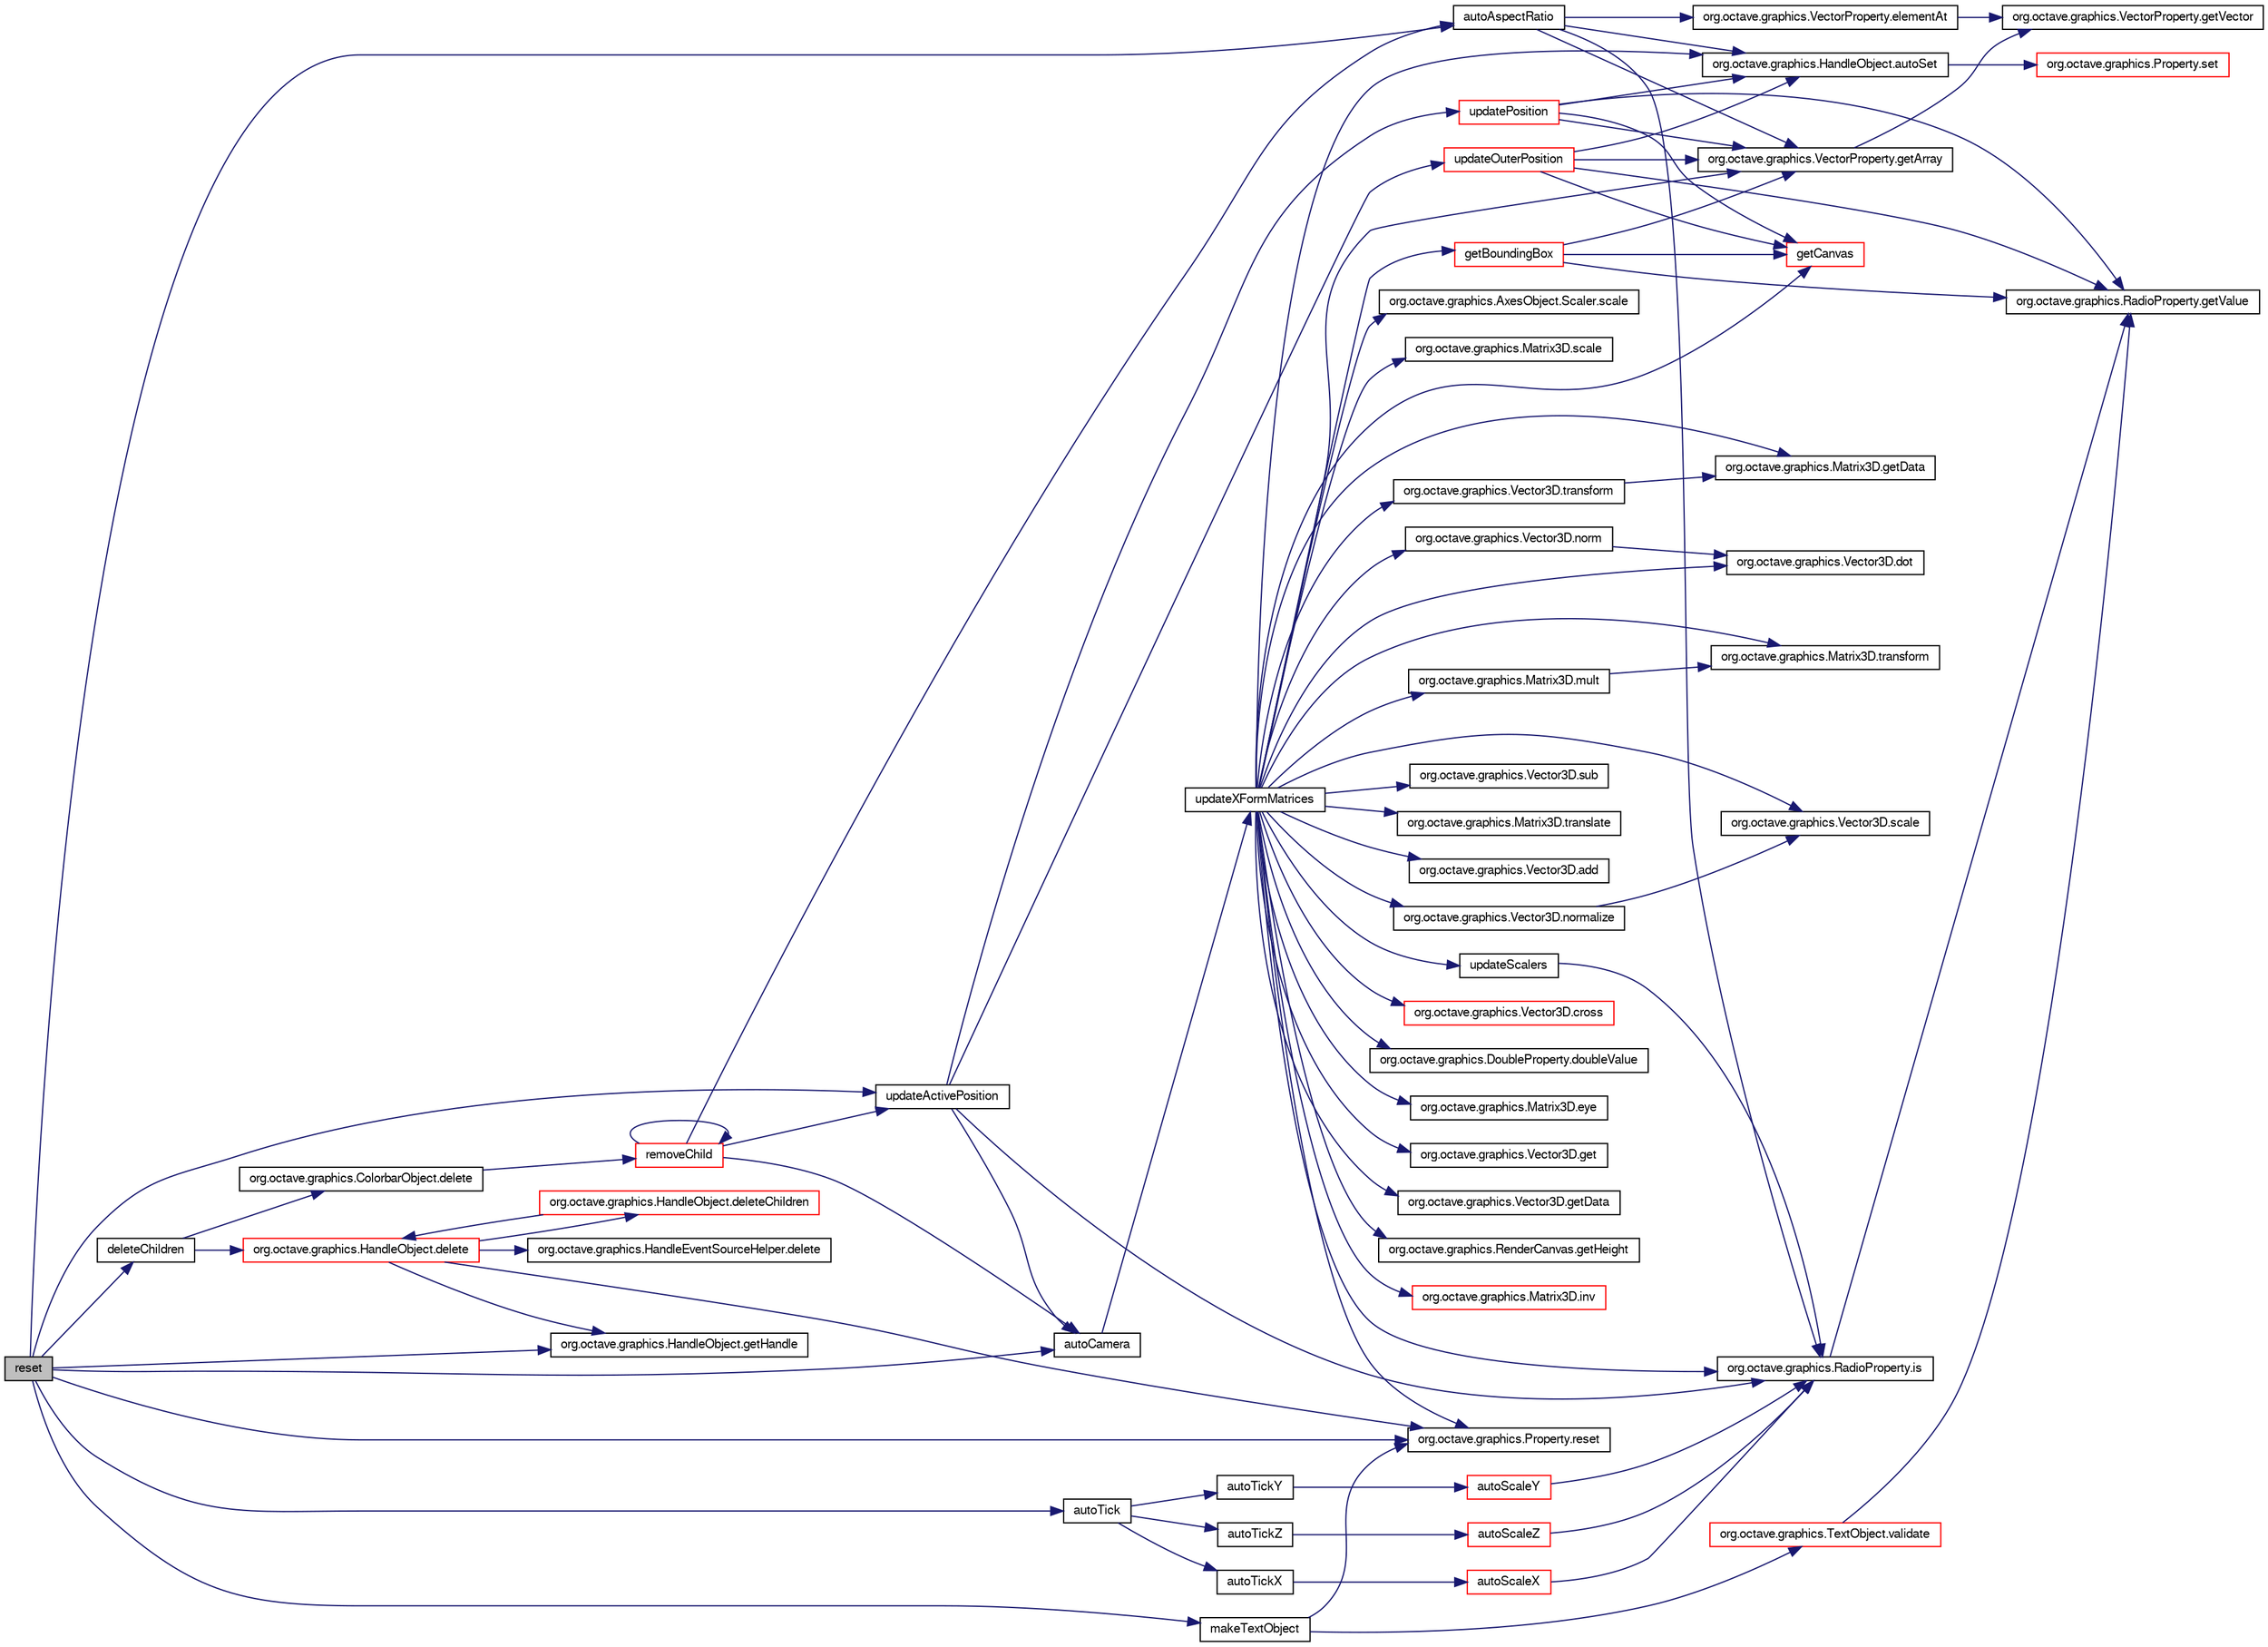 digraph G
{
  edge [fontname="FreeSans",fontsize="10",labelfontname="FreeSans",labelfontsize="10"];
  node [fontname="FreeSans",fontsize="10",shape=record];
  rankdir="LR";
  Node1 [label="reset",height=0.2,width=0.4,color="black", fillcolor="grey75", style="filled" fontcolor="black"];
  Node1 -> Node2 [color="midnightblue",fontsize="10",style="solid",fontname="FreeSans"];
  Node2 [label="autoAspectRatio",height=0.2,width=0.4,color="black", fillcolor="white", style="filled",URL="$classorg_1_1octave_1_1graphics_1_1_axes_object.html#a3b96f348814a0162983f78d71d1b38ea"];
  Node2 -> Node3 [color="midnightblue",fontsize="10",style="solid",fontname="FreeSans"];
  Node3 [label="org.octave.graphics.HandleObject.autoSet",height=0.2,width=0.4,color="black", fillcolor="white", style="filled",URL="$classorg_1_1octave_1_1graphics_1_1_handle_object.html#a8d2c5ee6879fc8f2e181270b7ea9e934"];
  Node3 -> Node4 [color="midnightblue",fontsize="10",style="solid",fontname="FreeSans"];
  Node4 [label="org.octave.graphics.Property.set",height=0.2,width=0.4,color="red", fillcolor="white", style="filled",URL="$classorg_1_1octave_1_1graphics_1_1_property.html#afa1a5457d4b402c51eb58b213de1065f"];
  Node2 -> Node5 [color="midnightblue",fontsize="10",style="solid",fontname="FreeSans"];
  Node5 [label="org.octave.graphics.VectorProperty.elementAt",height=0.2,width=0.4,color="black", fillcolor="white", style="filled",URL="$classorg_1_1octave_1_1graphics_1_1_vector_property.html#a264bf2a78c781080534914c21b9125c9"];
  Node5 -> Node6 [color="midnightblue",fontsize="10",style="solid",fontname="FreeSans"];
  Node6 [label="org.octave.graphics.VectorProperty.getVector",height=0.2,width=0.4,color="black", fillcolor="white", style="filled",URL="$classorg_1_1octave_1_1graphics_1_1_vector_property.html#a4ee8a1258ab4c3158a01e1442835be2a"];
  Node2 -> Node7 [color="midnightblue",fontsize="10",style="solid",fontname="FreeSans"];
  Node7 [label="org.octave.graphics.VectorProperty.getArray",height=0.2,width=0.4,color="black", fillcolor="white", style="filled",URL="$classorg_1_1octave_1_1graphics_1_1_vector_property.html#ac9573ab949db7e86c1b0bd502d50e9f1"];
  Node7 -> Node6 [color="midnightblue",fontsize="10",style="solid",fontname="FreeSans"];
  Node2 -> Node8 [color="midnightblue",fontsize="10",style="solid",fontname="FreeSans"];
  Node8 [label="org.octave.graphics.RadioProperty.is",height=0.2,width=0.4,color="black", fillcolor="white", style="filled",URL="$classorg_1_1octave_1_1graphics_1_1_radio_property.html#a6b679eb3fe87358e20dc354d8f0e06b7"];
  Node8 -> Node9 [color="midnightblue",fontsize="10",style="solid",fontname="FreeSans"];
  Node9 [label="org.octave.graphics.RadioProperty.getValue",height=0.2,width=0.4,color="black", fillcolor="white", style="filled",URL="$classorg_1_1octave_1_1graphics_1_1_radio_property.html#a574b29843fb09dff2bf8edd82341f051"];
  Node1 -> Node10 [color="midnightblue",fontsize="10",style="solid",fontname="FreeSans"];
  Node10 [label="autoCamera",height=0.2,width=0.4,color="black", fillcolor="white", style="filled",URL="$classorg_1_1octave_1_1graphics_1_1_axes_object.html#ad8c380ebccb2c7d98383bc75ad470f38"];
  Node10 -> Node11 [color="midnightblue",fontsize="10",style="solid",fontname="FreeSans"];
  Node11 [label="updateXFormMatrices",height=0.2,width=0.4,color="black", fillcolor="white", style="filled",URL="$classorg_1_1octave_1_1graphics_1_1_axes_object.html#a34754c6f4719a30759b901e99988767d"];
  Node11 -> Node12 [color="midnightblue",fontsize="10",style="solid",fontname="FreeSans"];
  Node12 [label="org.octave.graphics.Vector3D.add",height=0.2,width=0.4,color="black", fillcolor="white", style="filled",URL="$classorg_1_1octave_1_1graphics_1_1_vector3_d.html#a161c6c5a995fe94260e92805246029d6"];
  Node11 -> Node3 [color="midnightblue",fontsize="10",style="solid",fontname="FreeSans"];
  Node11 -> Node13 [color="midnightblue",fontsize="10",style="solid",fontname="FreeSans"];
  Node13 [label="org.octave.graphics.Vector3D.cross",height=0.2,width=0.4,color="red", fillcolor="white", style="filled",URL="$classorg_1_1octave_1_1graphics_1_1_vector3_d.html#a8d63a47a8888a907fc69001263d28590"];
  Node11 -> Node14 [color="midnightblue",fontsize="10",style="solid",fontname="FreeSans"];
  Node14 [label="org.octave.graphics.Vector3D.dot",height=0.2,width=0.4,color="black", fillcolor="white", style="filled",URL="$classorg_1_1octave_1_1graphics_1_1_vector3_d.html#ab0ce961669339476ce3a7f54f22482f3"];
  Node11 -> Node15 [color="midnightblue",fontsize="10",style="solid",fontname="FreeSans"];
  Node15 [label="org.octave.graphics.DoubleProperty.doubleValue",height=0.2,width=0.4,color="black", fillcolor="white", style="filled",URL="$classorg_1_1octave_1_1graphics_1_1_double_property.html#aad7c86e3a7c4753efa88b5c659496c05"];
  Node11 -> Node16 [color="midnightblue",fontsize="10",style="solid",fontname="FreeSans"];
  Node16 [label="org.octave.graphics.Matrix3D.eye",height=0.2,width=0.4,color="black", fillcolor="white", style="filled",URL="$classorg_1_1octave_1_1graphics_1_1_matrix3_d.html#a576603a22be715dc2c22a9002737e655"];
  Node11 -> Node17 [color="midnightblue",fontsize="10",style="solid",fontname="FreeSans"];
  Node17 [label="org.octave.graphics.Vector3D.get",height=0.2,width=0.4,color="black", fillcolor="white", style="filled",URL="$classorg_1_1octave_1_1graphics_1_1_vector3_d.html#a2fea79959a8fcac22a4729c9a7c86c31"];
  Node11 -> Node7 [color="midnightblue",fontsize="10",style="solid",fontname="FreeSans"];
  Node11 -> Node18 [color="midnightblue",fontsize="10",style="solid",fontname="FreeSans"];
  Node18 [label="getBoundingBox",height=0.2,width=0.4,color="red", fillcolor="white", style="filled",URL="$classorg_1_1octave_1_1graphics_1_1_axes_object.html#a5081086fe29e8e32a61359f18bb7b8b0"];
  Node18 -> Node7 [color="midnightblue",fontsize="10",style="solid",fontname="FreeSans"];
  Node18 -> Node19 [color="midnightblue",fontsize="10",style="solid",fontname="FreeSans"];
  Node19 [label="getCanvas",height=0.2,width=0.4,color="red", fillcolor="white", style="filled",URL="$classorg_1_1octave_1_1graphics_1_1_axes_object.html#a4f7f24e8f6fae612a9184b2c43646641"];
  Node18 -> Node9 [color="midnightblue",fontsize="10",style="solid",fontname="FreeSans"];
  Node11 -> Node19 [color="midnightblue",fontsize="10",style="solid",fontname="FreeSans"];
  Node11 -> Node20 [color="midnightblue",fontsize="10",style="solid",fontname="FreeSans"];
  Node20 [label="org.octave.graphics.Vector3D.getData",height=0.2,width=0.4,color="black", fillcolor="white", style="filled",URL="$classorg_1_1octave_1_1graphics_1_1_vector3_d.html#aa27f1ed28de9d1d45b61c0e5562bd4bc"];
  Node11 -> Node21 [color="midnightblue",fontsize="10",style="solid",fontname="FreeSans"];
  Node21 [label="org.octave.graphics.Matrix3D.getData",height=0.2,width=0.4,color="black", fillcolor="white", style="filled",URL="$classorg_1_1octave_1_1graphics_1_1_matrix3_d.html#aa27f1ed28de9d1d45b61c0e5562bd4bc"];
  Node11 -> Node22 [color="midnightblue",fontsize="10",style="solid",fontname="FreeSans"];
  Node22 [label="org.octave.graphics.RenderCanvas.getHeight",height=0.2,width=0.4,color="black", fillcolor="white", style="filled",URL="$interfaceorg_1_1octave_1_1graphics_1_1_render_canvas.html#a07efb2a4e9a982688c8bb3c3f21d1092"];
  Node11 -> Node23 [color="midnightblue",fontsize="10",style="solid",fontname="FreeSans"];
  Node23 [label="org.octave.graphics.Matrix3D.inv",height=0.2,width=0.4,color="red", fillcolor="white", style="filled",URL="$classorg_1_1octave_1_1graphics_1_1_matrix3_d.html#a434757b162109cc77ff533c2af582278"];
  Node11 -> Node8 [color="midnightblue",fontsize="10",style="solid",fontname="FreeSans"];
  Node11 -> Node24 [color="midnightblue",fontsize="10",style="solid",fontname="FreeSans"];
  Node24 [label="org.octave.graphics.Matrix3D.mult",height=0.2,width=0.4,color="black", fillcolor="white", style="filled",URL="$classorg_1_1octave_1_1graphics_1_1_matrix3_d.html#a1c6977bf814a5f75c2f8f31c25eb515f"];
  Node24 -> Node25 [color="midnightblue",fontsize="10",style="solid",fontname="FreeSans"];
  Node25 [label="org.octave.graphics.Matrix3D.transform",height=0.2,width=0.4,color="black", fillcolor="white", style="filled",URL="$classorg_1_1octave_1_1graphics_1_1_matrix3_d.html#a3cdda87901befb4eab448cdd87338f5a"];
  Node11 -> Node26 [color="midnightblue",fontsize="10",style="solid",fontname="FreeSans"];
  Node26 [label="org.octave.graphics.Vector3D.norm",height=0.2,width=0.4,color="black", fillcolor="white", style="filled",URL="$classorg_1_1octave_1_1graphics_1_1_vector3_d.html#a53de49d8c84dcc44f9b4086e3a371475"];
  Node26 -> Node14 [color="midnightblue",fontsize="10",style="solid",fontname="FreeSans"];
  Node11 -> Node27 [color="midnightblue",fontsize="10",style="solid",fontname="FreeSans"];
  Node27 [label="org.octave.graphics.Vector3D.normalize",height=0.2,width=0.4,color="black", fillcolor="white", style="filled",URL="$classorg_1_1octave_1_1graphics_1_1_vector3_d.html#acd0de676568888d848beb97dcc53ae47"];
  Node27 -> Node28 [color="midnightblue",fontsize="10",style="solid",fontname="FreeSans"];
  Node28 [label="org.octave.graphics.Vector3D.scale",height=0.2,width=0.4,color="black", fillcolor="white", style="filled",URL="$classorg_1_1octave_1_1graphics_1_1_vector3_d.html#ac27f31adada4333fd9e5b1d683cc2dc3"];
  Node11 -> Node29 [color="midnightblue",fontsize="10",style="solid",fontname="FreeSans"];
  Node29 [label="org.octave.graphics.Property.reset",height=0.2,width=0.4,color="black", fillcolor="white", style="filled",URL="$classorg_1_1octave_1_1graphics_1_1_property.html#ab66b5dbada95d5c93af2876420fb49ec"];
  Node11 -> Node30 [color="midnightblue",fontsize="10",style="solid",fontname="FreeSans"];
  Node30 [label="org.octave.graphics.AxesObject.Scaler.scale",height=0.2,width=0.4,color="black", fillcolor="white", style="filled",URL="$interfaceorg_1_1octave_1_1graphics_1_1_axes_object_1_1_scaler.html#af92485cd422d7c32753efcf98d776037"];
  Node11 -> Node31 [color="midnightblue",fontsize="10",style="solid",fontname="FreeSans"];
  Node31 [label="org.octave.graphics.Matrix3D.scale",height=0.2,width=0.4,color="black", fillcolor="white", style="filled",URL="$classorg_1_1octave_1_1graphics_1_1_matrix3_d.html#acd57dfdbba80f034f23a2638629d4698"];
  Node11 -> Node28 [color="midnightblue",fontsize="10",style="solid",fontname="FreeSans"];
  Node11 -> Node32 [color="midnightblue",fontsize="10",style="solid",fontname="FreeSans"];
  Node32 [label="org.octave.graphics.Vector3D.sub",height=0.2,width=0.4,color="black", fillcolor="white", style="filled",URL="$classorg_1_1octave_1_1graphics_1_1_vector3_d.html#a546f6cc333d61a804036644db7a1f188"];
  Node11 -> Node33 [color="midnightblue",fontsize="10",style="solid",fontname="FreeSans"];
  Node33 [label="org.octave.graphics.Vector3D.transform",height=0.2,width=0.4,color="black", fillcolor="white", style="filled",URL="$classorg_1_1octave_1_1graphics_1_1_vector3_d.html#ae95266ecfc62f267b4a4efa05a3b9419"];
  Node33 -> Node21 [color="midnightblue",fontsize="10",style="solid",fontname="FreeSans"];
  Node11 -> Node25 [color="midnightblue",fontsize="10",style="solid",fontname="FreeSans"];
  Node11 -> Node34 [color="midnightblue",fontsize="10",style="solid",fontname="FreeSans"];
  Node34 [label="org.octave.graphics.Matrix3D.translate",height=0.2,width=0.4,color="black", fillcolor="white", style="filled",URL="$classorg_1_1octave_1_1graphics_1_1_matrix3_d.html#a56405fd2b22f51d08b371fb188374a40"];
  Node11 -> Node35 [color="midnightblue",fontsize="10",style="solid",fontname="FreeSans"];
  Node35 [label="updateScalers",height=0.2,width=0.4,color="black", fillcolor="white", style="filled",URL="$classorg_1_1octave_1_1graphics_1_1_axes_object.html#a16eb23ebea51f2feb12bf45af6c34c7b"];
  Node35 -> Node8 [color="midnightblue",fontsize="10",style="solid",fontname="FreeSans"];
  Node1 -> Node36 [color="midnightblue",fontsize="10",style="solid",fontname="FreeSans"];
  Node36 [label="autoTick",height=0.2,width=0.4,color="black", fillcolor="white", style="filled",URL="$classorg_1_1octave_1_1graphics_1_1_axes_object.html#ae678d53e3bb84db6ff9838a811e30aa4"];
  Node36 -> Node37 [color="midnightblue",fontsize="10",style="solid",fontname="FreeSans"];
  Node37 [label="autoTickX",height=0.2,width=0.4,color="black", fillcolor="white", style="filled",URL="$classorg_1_1octave_1_1graphics_1_1_axes_object.html#a8cd9c3d6bc0fd0e2b06bbb83a685b233"];
  Node37 -> Node38 [color="midnightblue",fontsize="10",style="solid",fontname="FreeSans"];
  Node38 [label="autoScaleX",height=0.2,width=0.4,color="red", fillcolor="white", style="filled",URL="$classorg_1_1octave_1_1graphics_1_1_axes_object.html#a562cd26311bbf4426b608db3053bbc9b"];
  Node38 -> Node8 [color="midnightblue",fontsize="10",style="solid",fontname="FreeSans"];
  Node36 -> Node39 [color="midnightblue",fontsize="10",style="solid",fontname="FreeSans"];
  Node39 [label="autoTickY",height=0.2,width=0.4,color="black", fillcolor="white", style="filled",URL="$classorg_1_1octave_1_1graphics_1_1_axes_object.html#a1ad354151e8e1841f7cafe591fb6e281"];
  Node39 -> Node40 [color="midnightblue",fontsize="10",style="solid",fontname="FreeSans"];
  Node40 [label="autoScaleY",height=0.2,width=0.4,color="red", fillcolor="white", style="filled",URL="$classorg_1_1octave_1_1graphics_1_1_axes_object.html#a9efe9980cb24988ab81e39315cd369fa"];
  Node40 -> Node8 [color="midnightblue",fontsize="10",style="solid",fontname="FreeSans"];
  Node36 -> Node41 [color="midnightblue",fontsize="10",style="solid",fontname="FreeSans"];
  Node41 [label="autoTickZ",height=0.2,width=0.4,color="black", fillcolor="white", style="filled",URL="$classorg_1_1octave_1_1graphics_1_1_axes_object.html#a6bf128a9c38575aecde6c7bca508eb3c"];
  Node41 -> Node42 [color="midnightblue",fontsize="10",style="solid",fontname="FreeSans"];
  Node42 [label="autoScaleZ",height=0.2,width=0.4,color="red", fillcolor="white", style="filled",URL="$classorg_1_1octave_1_1graphics_1_1_axes_object.html#adb55c3929d54800ab11f6d11d257aaf5"];
  Node42 -> Node8 [color="midnightblue",fontsize="10",style="solid",fontname="FreeSans"];
  Node1 -> Node43 [color="midnightblue",fontsize="10",style="solid",fontname="FreeSans"];
  Node43 [label="deleteChildren",height=0.2,width=0.4,color="black", fillcolor="white", style="filled",URL="$classorg_1_1octave_1_1graphics_1_1_axes_object.html#abf67d882cbea8b20d80544fe5f604e4a"];
  Node43 -> Node44 [color="midnightblue",fontsize="10",style="solid",fontname="FreeSans"];
  Node44 [label="org.octave.graphics.ColorbarObject.delete",height=0.2,width=0.4,color="black", fillcolor="white", style="filled",URL="$classorg_1_1octave_1_1graphics_1_1_colorbar_object.html#a7a4721d0a51e952c211e9b0fea4d8090"];
  Node44 -> Node45 [color="midnightblue",fontsize="10",style="solid",fontname="FreeSans"];
  Node45 [label="removeChild",height=0.2,width=0.4,color="red", fillcolor="white", style="filled",URL="$classorg_1_1octave_1_1graphics_1_1_axes_object.html#affde818e58d4c9210b1519dd5cab6ebc"];
  Node45 -> Node2 [color="midnightblue",fontsize="10",style="solid",fontname="FreeSans"];
  Node45 -> Node10 [color="midnightblue",fontsize="10",style="solid",fontname="FreeSans"];
  Node45 -> Node45 [color="midnightblue",fontsize="10",style="solid",fontname="FreeSans"];
  Node45 -> Node46 [color="midnightblue",fontsize="10",style="solid",fontname="FreeSans"];
  Node46 [label="updateActivePosition",height=0.2,width=0.4,color="black", fillcolor="white", style="filled",URL="$classorg_1_1octave_1_1graphics_1_1_axes_object.html#ade2f110d5abeb2807c9a26961bf257a0"];
  Node46 -> Node10 [color="midnightblue",fontsize="10",style="solid",fontname="FreeSans"];
  Node46 -> Node8 [color="midnightblue",fontsize="10",style="solid",fontname="FreeSans"];
  Node46 -> Node47 [color="midnightblue",fontsize="10",style="solid",fontname="FreeSans"];
  Node47 [label="updateOuterPosition",height=0.2,width=0.4,color="red", fillcolor="white", style="filled",URL="$classorg_1_1octave_1_1graphics_1_1_axes_object.html#a8fe0a2459edaa25437c87f836a2ec08b"];
  Node47 -> Node3 [color="midnightblue",fontsize="10",style="solid",fontname="FreeSans"];
  Node47 -> Node7 [color="midnightblue",fontsize="10",style="solid",fontname="FreeSans"];
  Node47 -> Node19 [color="midnightblue",fontsize="10",style="solid",fontname="FreeSans"];
  Node47 -> Node9 [color="midnightblue",fontsize="10",style="solid",fontname="FreeSans"];
  Node46 -> Node48 [color="midnightblue",fontsize="10",style="solid",fontname="FreeSans"];
  Node48 [label="updatePosition",height=0.2,width=0.4,color="red", fillcolor="white", style="filled",URL="$classorg_1_1octave_1_1graphics_1_1_axes_object.html#a37af0b3ac5daed8222a09ab966e57867"];
  Node48 -> Node3 [color="midnightblue",fontsize="10",style="solid",fontname="FreeSans"];
  Node48 -> Node7 [color="midnightblue",fontsize="10",style="solid",fontname="FreeSans"];
  Node48 -> Node19 [color="midnightblue",fontsize="10",style="solid",fontname="FreeSans"];
  Node48 -> Node9 [color="midnightblue",fontsize="10",style="solid",fontname="FreeSans"];
  Node43 -> Node49 [color="midnightblue",fontsize="10",style="solid",fontname="FreeSans"];
  Node49 [label="org.octave.graphics.HandleObject.delete",height=0.2,width=0.4,color="red", fillcolor="white", style="filled",URL="$classorg_1_1octave_1_1graphics_1_1_handle_object.html#a7a4721d0a51e952c211e9b0fea4d8090"];
  Node49 -> Node50 [color="midnightblue",fontsize="10",style="solid",fontname="FreeSans"];
  Node50 [label="org.octave.graphics.HandleEventSourceHelper.delete",height=0.2,width=0.4,color="black", fillcolor="white", style="filled",URL="$classorg_1_1octave_1_1graphics_1_1_handle_event_source_helper.html#a7a4721d0a51e952c211e9b0fea4d8090"];
  Node49 -> Node51 [color="midnightblue",fontsize="10",style="solid",fontname="FreeSans"];
  Node51 [label="org.octave.graphics.HandleObject.deleteChildren",height=0.2,width=0.4,color="red", fillcolor="white", style="filled",URL="$classorg_1_1octave_1_1graphics_1_1_handle_object.html#abf67d882cbea8b20d80544fe5f604e4a"];
  Node51 -> Node49 [color="midnightblue",fontsize="10",style="solid",fontname="FreeSans"];
  Node49 -> Node52 [color="midnightblue",fontsize="10",style="solid",fontname="FreeSans"];
  Node52 [label="org.octave.graphics.HandleObject.getHandle",height=0.2,width=0.4,color="black", fillcolor="white", style="filled",URL="$classorg_1_1octave_1_1graphics_1_1_handle_object.html#a3207284cab419867fbf6a9fd174c6cf0"];
  Node49 -> Node29 [color="midnightblue",fontsize="10",style="solid",fontname="FreeSans"];
  Node1 -> Node52 [color="midnightblue",fontsize="10",style="solid",fontname="FreeSans"];
  Node1 -> Node53 [color="midnightblue",fontsize="10",style="solid",fontname="FreeSans"];
  Node53 [label="makeTextObject",height=0.2,width=0.4,color="black", fillcolor="white", style="filled",URL="$classorg_1_1octave_1_1graphics_1_1_axes_object.html#ad47c94b84637e8b80d7756eafa4d49b7"];
  Node53 -> Node29 [color="midnightblue",fontsize="10",style="solid",fontname="FreeSans"];
  Node53 -> Node54 [color="midnightblue",fontsize="10",style="solid",fontname="FreeSans"];
  Node54 [label="org.octave.graphics.TextObject.validate",height=0.2,width=0.4,color="red", fillcolor="white", style="filled",URL="$classorg_1_1octave_1_1graphics_1_1_text_object.html#a41d45236c37b75848f4b1667a11fb50e"];
  Node54 -> Node9 [color="midnightblue",fontsize="10",style="solid",fontname="FreeSans"];
  Node1 -> Node29 [color="midnightblue",fontsize="10",style="solid",fontname="FreeSans"];
  Node1 -> Node46 [color="midnightblue",fontsize="10",style="solid",fontname="FreeSans"];
}

